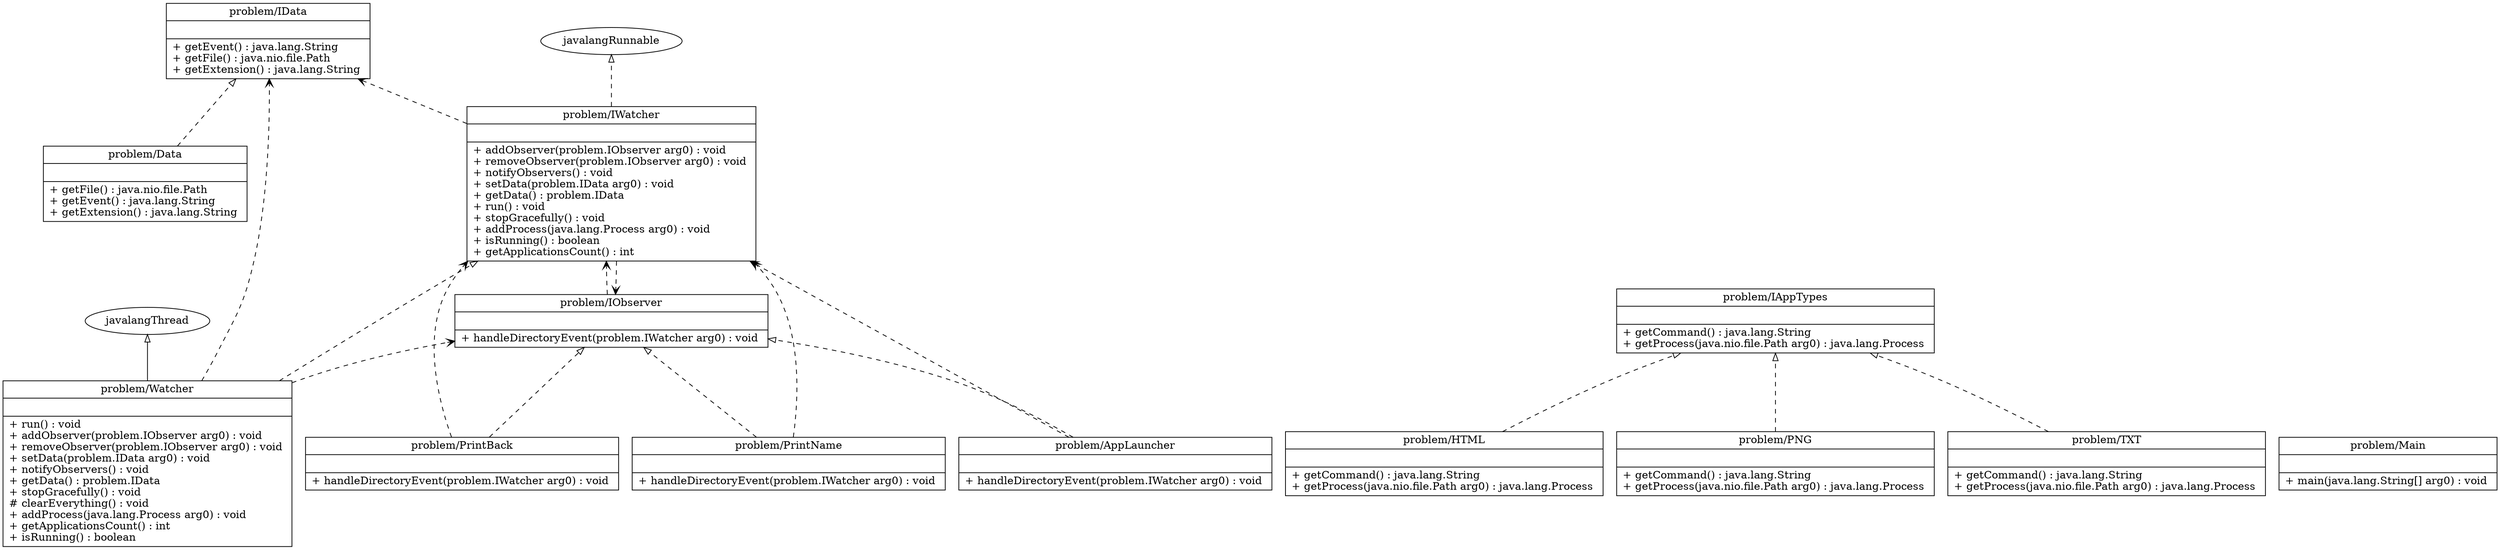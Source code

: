 digraph G {  rankdir=BT; 
 	problemAppLauncher [ 
		shape = "record",
		label = 
			"{ problem/AppLauncher|\l| 
 			+ handleDirectoryEvent(problem.IWatcher arg0) : void \l
			}" 
	]; 
	problemData [ 
		shape = "record",
		label = 
			"{ problem/Data|\l| 
 			+ getFile() : java.nio.file.Path \l
			+ getEvent() : java.lang.String \l
			+ getExtension() : java.lang.String \l
			}" 
	]; 
	problemHTML [ 
		shape = "record",
		label = 
			"{ problem/HTML|\l| 
 			+ getCommand() : java.lang.String \l
			+ getProcess(java.nio.file.Path arg0) : java.lang.Process \l
			}" 
	]; 
	problemIAppTypes [ 
		shape = "record",
		label = 
			"{ problem/IAppTypes|\l| 
 			+ getCommand() : java.lang.String \l
			+ getProcess(java.nio.file.Path arg0) : java.lang.Process \l
			}" 
	]; 
	problemIData [ 
		shape = "record",
		label = 
			"{ problem/IData|\l| 
 			+ getEvent() : java.lang.String \l
			+ getFile() : java.nio.file.Path \l
			+ getExtension() : java.lang.String \l
			}" 
	]; 
	problemIObserver [ 
		shape = "record",
		label = 
			"{ problem/IObserver|\l| 
 			+ handleDirectoryEvent(problem.IWatcher arg0) : void \l
			}" 
	]; 
	problemIWatcher [ 
		shape = "record",
		label = 
			"{ problem/IWatcher|\l| 
 			+ addObserver(problem.IObserver arg0) : void \l
			+ removeObserver(problem.IObserver arg0) : void \l
			+ notifyObservers() : void \l
			+ setData(problem.IData arg0) : void \l
			+ getData() : problem.IData \l
			+ run() : void \l
			+ stopGracefully() : void \l
			+ addProcess(java.lang.Process arg0) : void \l
			+ isRunning() : boolean \l
			+ getApplicationsCount() : int \l
			}" 
	]; 
	problemMain [ 
		shape = "record",
		label = 
			"{ problem/Main|\l| 
 			+ main(java.lang.String[] arg0) : void \l
			}" 
	]; 
	problemPNG [ 
		shape = "record",
		label = 
			"{ problem/PNG|\l| 
 			+ getCommand() : java.lang.String \l
			+ getProcess(java.nio.file.Path arg0) : java.lang.Process \l
			}" 
	]; 
	problemPrintBack [ 
		shape = "record",
		label = 
			"{ problem/PrintBack|\l| 
 			+ handleDirectoryEvent(problem.IWatcher arg0) : void \l
			}" 
	]; 
	problemPrintName [ 
		shape = "record",
		label = 
			"{ problem/PrintName|\l| 
 			+ handleDirectoryEvent(problem.IWatcher arg0) : void \l
			}" 
	]; 
	problemTXT [ 
		shape = "record",
		label = 
			"{ problem/TXT|\l| 
 			+ getCommand() : java.lang.String \l
			+ getProcess(java.nio.file.Path arg0) : java.lang.Process \l
			}" 
	]; 
	problemWatcher [ 
		shape = "record",
		label = 
			"{ problem/Watcher|\l| 
 			+ run() : void \l
			+ addObserver(problem.IObserver arg0) : void \l
			+ removeObserver(problem.IObserver arg0) : void \l
			+ setData(problem.IData arg0) : void \l
			+ notifyObservers() : void \l
			+ getData() : problem.IData \l
			+ stopGracefully() : void \l
			# clearEverything() : void \l
			+ addProcess(java.lang.Process arg0) : void \l
			+ getApplicationsCount() : int \l
			+ isRunning() : boolean \l
			}" 
	]; 
	problemAppLauncher -> problemIObserver
		[arrowhead="onormal", style="dashed"];
	problemAppLauncher -> problemIWatcher
		[arrowhead="vee", style="dashed"];
	problemData -> problemIData
		[arrowhead="onormal", style="dashed"];
	problemHTML -> problemIAppTypes
		[arrowhead="onormal", style="dashed"];
	problemIObserver -> problemIWatcher
		[arrowhead="vee", style="dashed"];
	problemIWatcher -> javalangRunnable
		[arrowhead="onormal", style="dashed"];
	problemIWatcher -> problemIObserver
		[arrowhead="vee", style="dashed"];
	problemIWatcher -> problemIData
		[arrowhead="vee", style="dashed"];
	problemPNG -> problemIAppTypes
		[arrowhead="onormal", style="dashed"];
	problemPrintBack -> problemIObserver
		[arrowhead="onormal", style="dashed"];
	problemPrintBack -> problemIWatcher
		[arrowhead="vee", style="dashed"];
	problemPrintName -> problemIObserver
		[arrowhead="onormal", style="dashed"];
	problemPrintName -> problemIWatcher
		[arrowhead="vee", style="dashed"];
	problemTXT -> problemIAppTypes
		[arrowhead="onormal", style="dashed"];
	problemWatcher -> problemIWatcher
		[arrowhead="onormal", style="dashed"];
	problemWatcher -> javalangThread
		[arrowhead="onormal"];
	problemWatcher -> problemIObserver
		[arrowhead="vee", style="dashed"];
	problemWatcher -> problemIData
		[arrowhead="vee", style="dashed"];

}